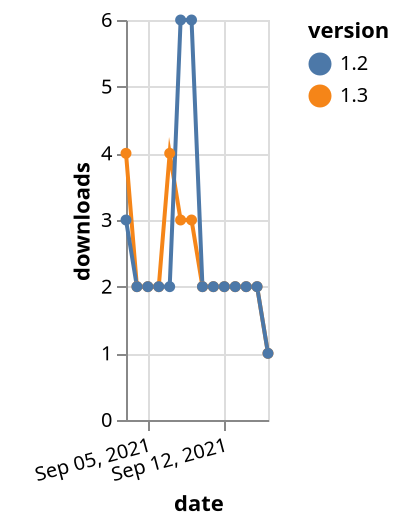 {"$schema": "https://vega.github.io/schema/vega-lite/v5.json", "description": "A simple bar chart with embedded data.", "data": {"values": [{"date": "2021-09-03", "total": 46, "delta": 4, "version": "1.3"}, {"date": "2021-09-04", "total": 48, "delta": 2, "version": "1.3"}, {"date": "2021-09-05", "total": 50, "delta": 2, "version": "1.3"}, {"date": "2021-09-06", "total": 52, "delta": 2, "version": "1.3"}, {"date": "2021-09-07", "total": 56, "delta": 4, "version": "1.3"}, {"date": "2021-09-08", "total": 59, "delta": 3, "version": "1.3"}, {"date": "2021-09-09", "total": 62, "delta": 3, "version": "1.3"}, {"date": "2021-09-10", "total": 64, "delta": 2, "version": "1.3"}, {"date": "2021-09-11", "total": 66, "delta": 2, "version": "1.3"}, {"date": "2021-09-12", "total": 68, "delta": 2, "version": "1.3"}, {"date": "2021-09-13", "total": 70, "delta": 2, "version": "1.3"}, {"date": "2021-09-14", "total": 72, "delta": 2, "version": "1.3"}, {"date": "2021-09-15", "total": 74, "delta": 2, "version": "1.3"}, {"date": "2021-09-16", "total": 75, "delta": 1, "version": "1.3"}, {"date": "2021-09-03", "total": 1295, "delta": 3, "version": "1.2"}, {"date": "2021-09-04", "total": 1297, "delta": 2, "version": "1.2"}, {"date": "2021-09-05", "total": 1299, "delta": 2, "version": "1.2"}, {"date": "2021-09-06", "total": 1301, "delta": 2, "version": "1.2"}, {"date": "2021-09-07", "total": 1303, "delta": 2, "version": "1.2"}, {"date": "2021-09-08", "total": 1309, "delta": 6, "version": "1.2"}, {"date": "2021-09-09", "total": 1315, "delta": 6, "version": "1.2"}, {"date": "2021-09-10", "total": 1317, "delta": 2, "version": "1.2"}, {"date": "2021-09-11", "total": 1319, "delta": 2, "version": "1.2"}, {"date": "2021-09-12", "total": 1321, "delta": 2, "version": "1.2"}, {"date": "2021-09-13", "total": 1323, "delta": 2, "version": "1.2"}, {"date": "2021-09-14", "total": 1325, "delta": 2, "version": "1.2"}, {"date": "2021-09-15", "total": 1327, "delta": 2, "version": "1.2"}, {"date": "2021-09-16", "total": 1328, "delta": 1, "version": "1.2"}]}, "width": "container", "mark": {"type": "line", "point": {"filled": true}}, "encoding": {"x": {"field": "date", "type": "temporal", "timeUnit": "yearmonthdate", "title": "date", "axis": {"labelAngle": -15}}, "y": {"field": "delta", "type": "quantitative", "title": "downloads"}, "color": {"field": "version", "type": "nominal"}, "tooltip": {"field": "delta"}}}